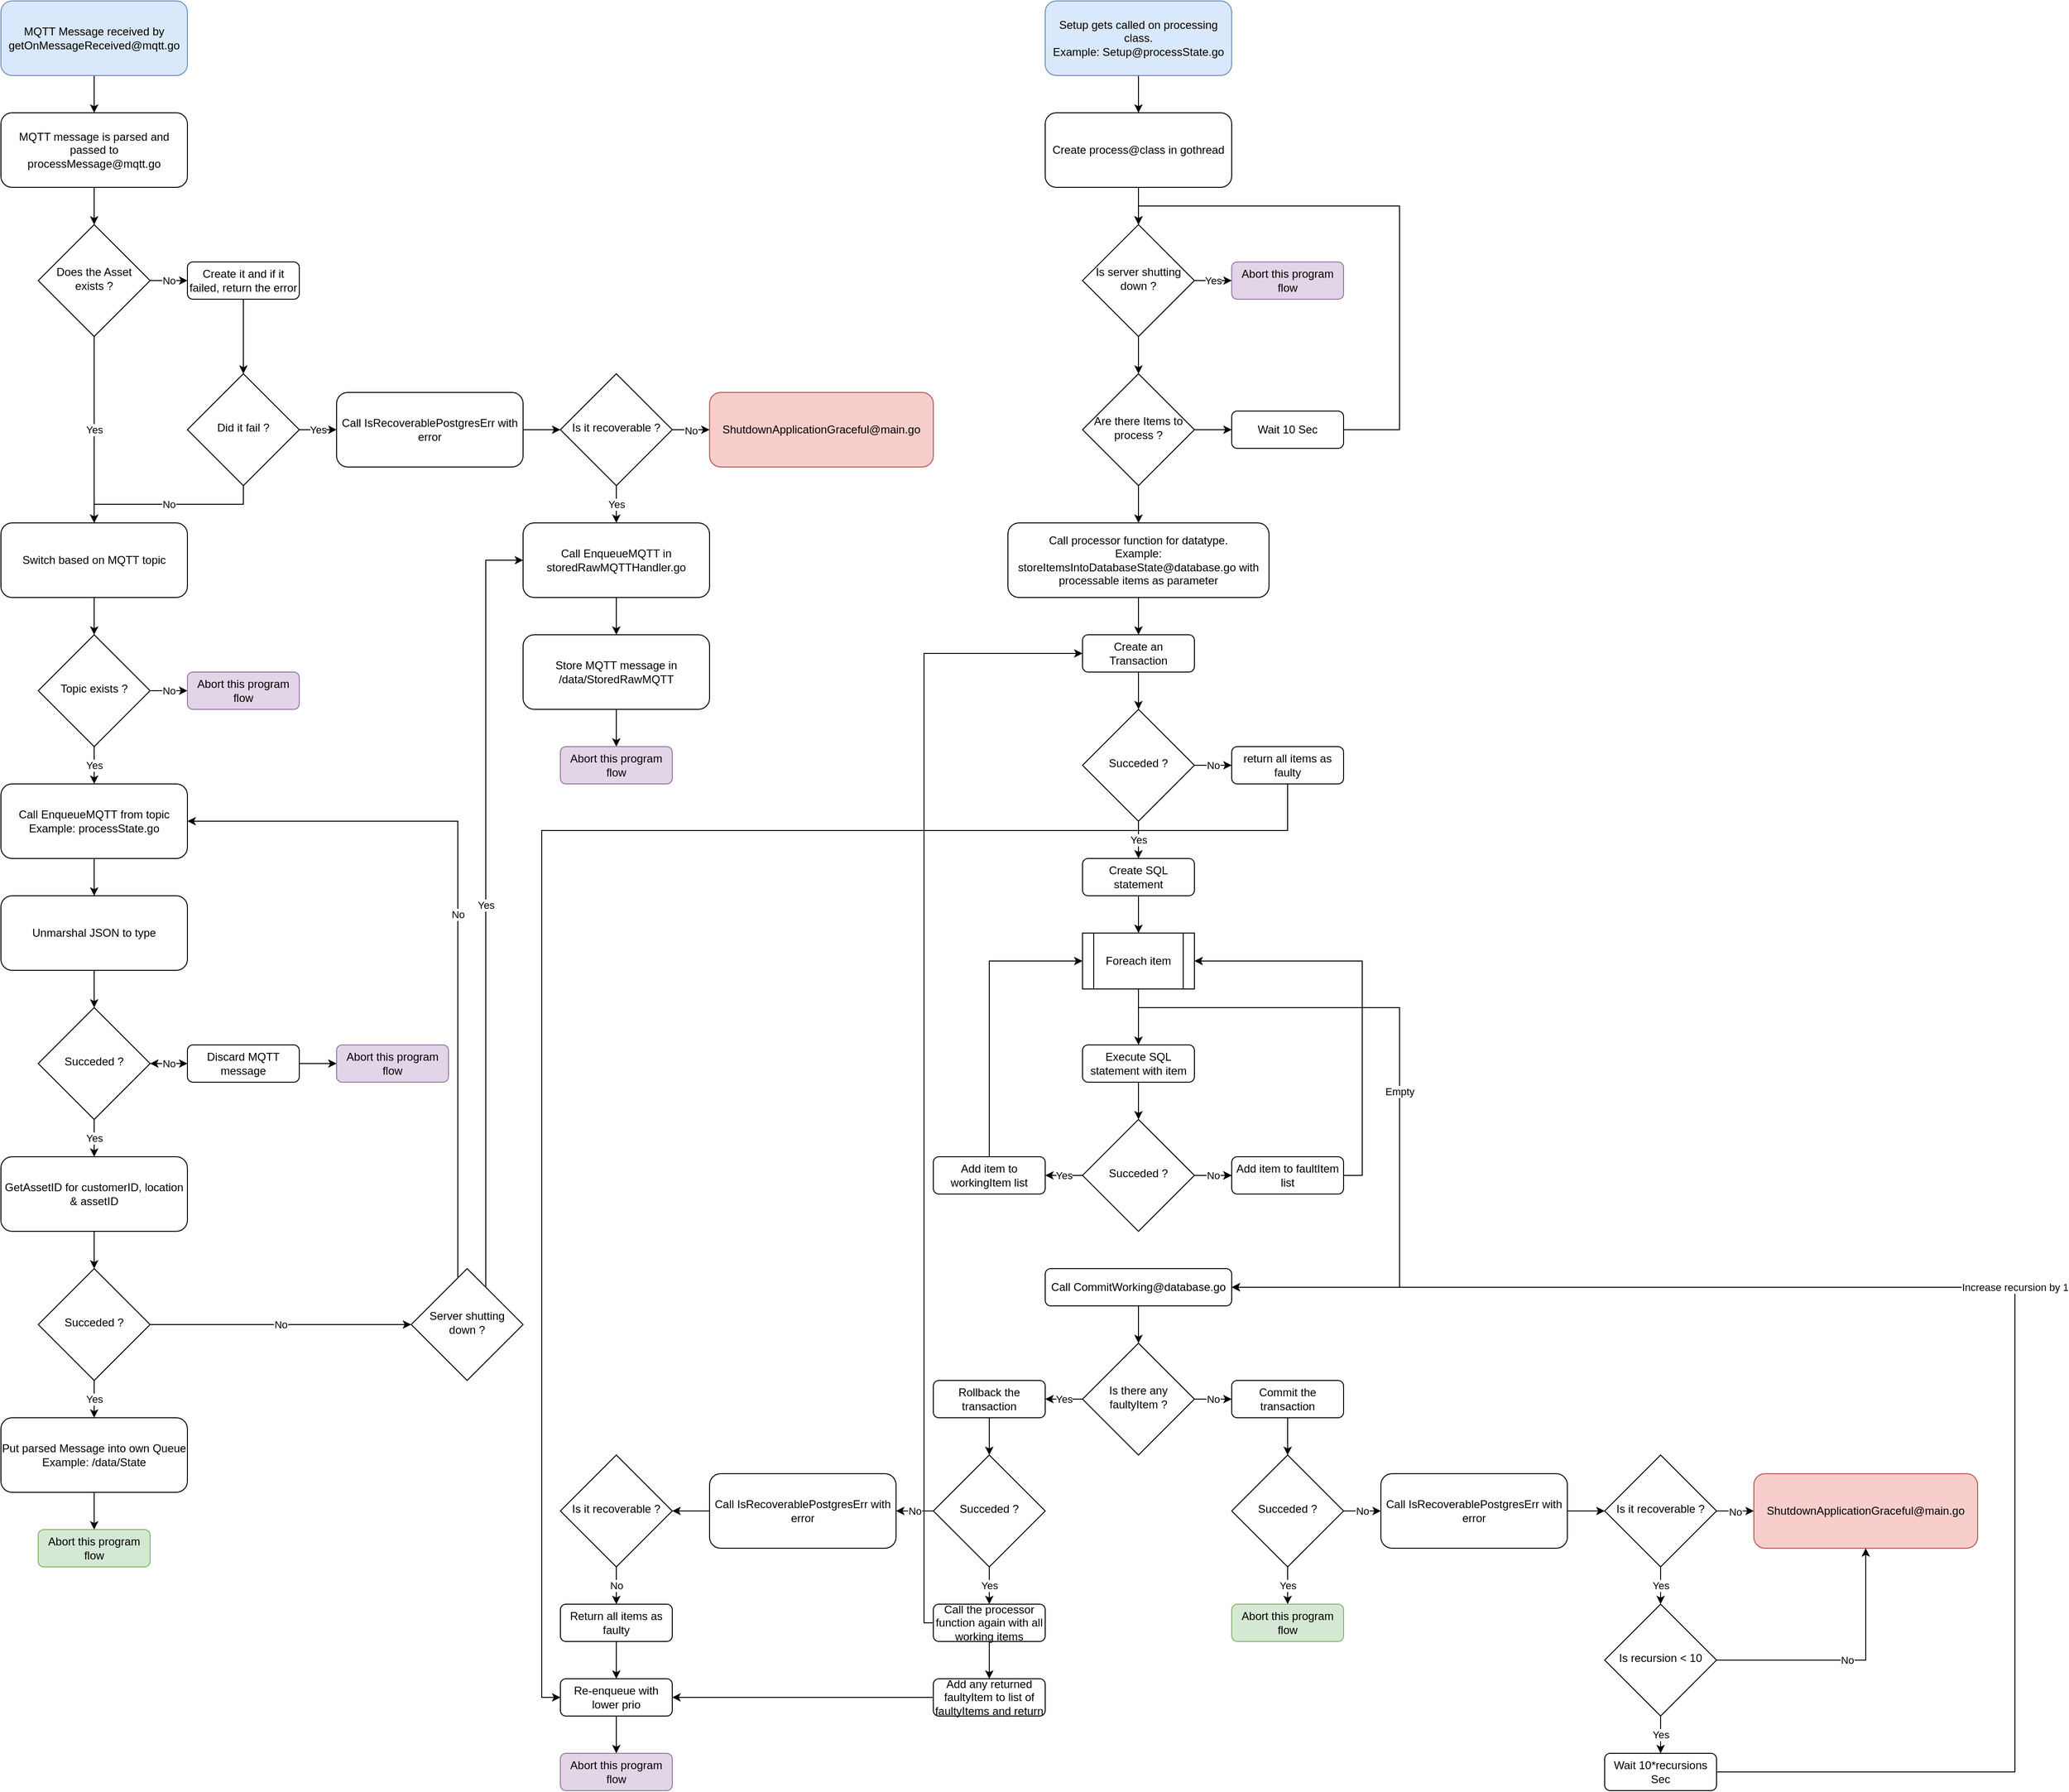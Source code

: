 <mxfile version="15.4.0" type="device"><diagram id="C5RBs43oDa-KdzZeNtuy" name="Page-1"><mxGraphModel dx="3437" dy="1957" grid="1" gridSize="10" guides="1" tooltips="1" connect="1" arrows="1" fold="1" page="1" pageScale="1" pageWidth="3000" pageHeight="3000" math="0" shadow="0"><root><mxCell id="WIyWlLk6GJQsqaUBKTNV-0"/><mxCell id="WIyWlLk6GJQsqaUBKTNV-1" parent="WIyWlLk6GJQsqaUBKTNV-0"/><mxCell id="EJ6qQCceHa5LqH0jY8hc-1" style="edgeStyle=orthogonalEdgeStyle;rounded=0;orthogonalLoop=1;jettySize=auto;html=1;entryX=0.5;entryY=0;entryDx=0;entryDy=0;" parent="WIyWlLk6GJQsqaUBKTNV-1" source="WIyWlLk6GJQsqaUBKTNV-3" target="EJ6qQCceHa5LqH0jY8hc-0" edge="1"><mxGeometry relative="1" as="geometry"/></mxCell><mxCell id="WIyWlLk6GJQsqaUBKTNV-3" value="MQTT Message received by getOnMessageReceived@mqtt.go" style="rounded=1;whiteSpace=wrap;html=1;fontSize=12;glass=0;strokeWidth=1;shadow=0;fillColor=#dae8fc;strokeColor=#6c8ebf;" parent="WIyWlLk6GJQsqaUBKTNV-1" vertex="1"><mxGeometry x="120" y="80" width="200" height="80" as="geometry"/></mxCell><mxCell id="EJ6qQCceHa5LqH0jY8hc-6" style="edgeStyle=orthogonalEdgeStyle;rounded=0;orthogonalLoop=1;jettySize=auto;html=1;entryX=0.5;entryY=0;entryDx=0;entryDy=0;" parent="WIyWlLk6GJQsqaUBKTNV-1" source="EJ6qQCceHa5LqH0jY8hc-0" target="EJ6qQCceHa5LqH0jY8hc-2" edge="1"><mxGeometry relative="1" as="geometry"/></mxCell><mxCell id="EJ6qQCceHa5LqH0jY8hc-0" value="MQTT message is parsed and passed to processMessage@mqtt.go" style="rounded=1;whiteSpace=wrap;html=1;fontSize=12;glass=0;strokeWidth=1;shadow=0;" parent="WIyWlLk6GJQsqaUBKTNV-1" vertex="1"><mxGeometry x="120" y="200" width="200" height="80" as="geometry"/></mxCell><mxCell id="EJ6qQCceHa5LqH0jY8hc-5" value="No" style="edgeStyle=orthogonalEdgeStyle;rounded=0;orthogonalLoop=1;jettySize=auto;html=1;" parent="WIyWlLk6GJQsqaUBKTNV-1" source="EJ6qQCceHa5LqH0jY8hc-2" target="EJ6qQCceHa5LqH0jY8hc-4" edge="1"><mxGeometry relative="1" as="geometry"/></mxCell><mxCell id="EJ6qQCceHa5LqH0jY8hc-12" value="Yes" style="edgeStyle=orthogonalEdgeStyle;rounded=0;orthogonalLoop=1;jettySize=auto;html=1;" parent="WIyWlLk6GJQsqaUBKTNV-1" source="EJ6qQCceHa5LqH0jY8hc-2" target="EJ6qQCceHa5LqH0jY8hc-10" edge="1"><mxGeometry relative="1" as="geometry"/></mxCell><mxCell id="EJ6qQCceHa5LqH0jY8hc-2" value="Does the Asset exists ?" style="rhombus;whiteSpace=wrap;html=1;shadow=0;fontFamily=Helvetica;fontSize=12;align=center;strokeWidth=1;spacing=6;spacingTop=-4;" parent="WIyWlLk6GJQsqaUBKTNV-1" vertex="1"><mxGeometry x="160" y="320" width="120" height="120" as="geometry"/></mxCell><mxCell id="EJ6qQCceHa5LqH0jY8hc-9" style="edgeStyle=orthogonalEdgeStyle;rounded=0;orthogonalLoop=1;jettySize=auto;html=1;entryX=0.5;entryY=0;entryDx=0;entryDy=0;" parent="WIyWlLk6GJQsqaUBKTNV-1" source="EJ6qQCceHa5LqH0jY8hc-4" target="EJ6qQCceHa5LqH0jY8hc-8" edge="1"><mxGeometry relative="1" as="geometry"/></mxCell><mxCell id="EJ6qQCceHa5LqH0jY8hc-4" value="Create it and if it failed, return the error" style="rounded=1;whiteSpace=wrap;html=1;fontSize=12;glass=0;strokeWidth=1;shadow=0;" parent="WIyWlLk6GJQsqaUBKTNV-1" vertex="1"><mxGeometry x="320" y="360" width="120" height="40" as="geometry"/></mxCell><mxCell id="EJ6qQCceHa5LqH0jY8hc-11" value="No" style="edgeStyle=orthogonalEdgeStyle;rounded=0;orthogonalLoop=1;jettySize=auto;html=1;entryX=0.5;entryY=0;entryDx=0;entryDy=0;" parent="WIyWlLk6GJQsqaUBKTNV-1" source="EJ6qQCceHa5LqH0jY8hc-8" target="EJ6qQCceHa5LqH0jY8hc-10" edge="1"><mxGeometry relative="1" as="geometry"/></mxCell><mxCell id="EJ6qQCceHa5LqH0jY8hc-14" value="Yes" style="edgeStyle=orthogonalEdgeStyle;rounded=0;orthogonalLoop=1;jettySize=auto;html=1;entryX=0;entryY=0.5;entryDx=0;entryDy=0;" parent="WIyWlLk6GJQsqaUBKTNV-1" source="EJ6qQCceHa5LqH0jY8hc-8" target="EJ6qQCceHa5LqH0jY8hc-13" edge="1"><mxGeometry relative="1" as="geometry"/></mxCell><mxCell id="EJ6qQCceHa5LqH0jY8hc-8" value="Did it fail ?" style="rhombus;whiteSpace=wrap;html=1;shadow=0;fontFamily=Helvetica;fontSize=12;align=center;strokeWidth=1;spacing=6;spacingTop=-4;" parent="WIyWlLk6GJQsqaUBKTNV-1" vertex="1"><mxGeometry x="320" y="480" width="120" height="120" as="geometry"/></mxCell><mxCell id="EJ6qQCceHa5LqH0jY8hc-35" style="edgeStyle=orthogonalEdgeStyle;rounded=0;orthogonalLoop=1;jettySize=auto;html=1;entryX=0.5;entryY=0;entryDx=0;entryDy=0;" parent="WIyWlLk6GJQsqaUBKTNV-1" source="EJ6qQCceHa5LqH0jY8hc-10" target="EJ6qQCceHa5LqH0jY8hc-34" edge="1"><mxGeometry relative="1" as="geometry"/></mxCell><mxCell id="EJ6qQCceHa5LqH0jY8hc-10" value="Switch based on MQTT topic" style="rounded=1;whiteSpace=wrap;html=1;fontSize=12;glass=0;strokeWidth=1;shadow=0;" parent="WIyWlLk6GJQsqaUBKTNV-1" vertex="1"><mxGeometry x="120" y="640" width="200" height="80" as="geometry"/></mxCell><mxCell id="EJ6qQCceHa5LqH0jY8hc-18" style="edgeStyle=orthogonalEdgeStyle;rounded=0;orthogonalLoop=1;jettySize=auto;html=1;entryX=0;entryY=0.5;entryDx=0;entryDy=0;" parent="WIyWlLk6GJQsqaUBKTNV-1" source="EJ6qQCceHa5LqH0jY8hc-13" target="EJ6qQCceHa5LqH0jY8hc-15" edge="1"><mxGeometry relative="1" as="geometry"/></mxCell><mxCell id="EJ6qQCceHa5LqH0jY8hc-13" value="Call IsRecoverablePostgresErr with error" style="rounded=1;whiteSpace=wrap;html=1;fontSize=12;glass=0;strokeWidth=1;shadow=0;" parent="WIyWlLk6GJQsqaUBKTNV-1" vertex="1"><mxGeometry x="480" y="500" width="200" height="80" as="geometry"/></mxCell><mxCell id="EJ6qQCceHa5LqH0jY8hc-22" value="Yes" style="edgeStyle=orthogonalEdgeStyle;rounded=0;orthogonalLoop=1;jettySize=auto;html=1;entryX=0.5;entryY=0;entryDx=0;entryDy=0;" parent="WIyWlLk6GJQsqaUBKTNV-1" source="EJ6qQCceHa5LqH0jY8hc-15" target="EJ6qQCceHa5LqH0jY8hc-21" edge="1"><mxGeometry relative="1" as="geometry"/></mxCell><mxCell id="EJ6qQCceHa5LqH0jY8hc-31" value="No" style="edgeStyle=orthogonalEdgeStyle;rounded=0;orthogonalLoop=1;jettySize=auto;html=1;entryX=0;entryY=0.5;entryDx=0;entryDy=0;" parent="WIyWlLk6GJQsqaUBKTNV-1" source="EJ6qQCceHa5LqH0jY8hc-15" edge="1"><mxGeometry relative="1" as="geometry"><mxPoint x="880" y="540" as="targetPoint"/></mxGeometry></mxCell><mxCell id="EJ6qQCceHa5LqH0jY8hc-15" value="Is it recoverable ?" style="rhombus;whiteSpace=wrap;html=1;shadow=0;fontFamily=Helvetica;fontSize=12;align=center;strokeWidth=1;spacing=6;spacingTop=-4;" parent="WIyWlLk6GJQsqaUBKTNV-1" vertex="1"><mxGeometry x="720" y="480" width="120" height="120" as="geometry"/></mxCell><mxCell id="EJ6qQCceHa5LqH0jY8hc-27" style="edgeStyle=orthogonalEdgeStyle;rounded=0;orthogonalLoop=1;jettySize=auto;html=1;entryX=0.5;entryY=0;entryDx=0;entryDy=0;" parent="WIyWlLk6GJQsqaUBKTNV-1" source="EJ6qQCceHa5LqH0jY8hc-21" target="EJ6qQCceHa5LqH0jY8hc-26" edge="1"><mxGeometry relative="1" as="geometry"/></mxCell><mxCell id="EJ6qQCceHa5LqH0jY8hc-21" value="Call EnqueueMQTT in storedRawMQTTHandler.go" style="rounded=1;whiteSpace=wrap;html=1;fontSize=12;glass=0;strokeWidth=1;shadow=0;" parent="WIyWlLk6GJQsqaUBKTNV-1" vertex="1"><mxGeometry x="680" y="640" width="200" height="80" as="geometry"/></mxCell><mxCell id="EJ6qQCceHa5LqH0jY8hc-29" style="edgeStyle=orthogonalEdgeStyle;rounded=0;orthogonalLoop=1;jettySize=auto;html=1;entryX=0.5;entryY=0;entryDx=0;entryDy=0;" parent="WIyWlLk6GJQsqaUBKTNV-1" source="EJ6qQCceHa5LqH0jY8hc-26" target="EJ6qQCceHa5LqH0jY8hc-28" edge="1"><mxGeometry relative="1" as="geometry"/></mxCell><mxCell id="EJ6qQCceHa5LqH0jY8hc-26" value="Store MQTT message in /data/StoredRawMQTT" style="rounded=1;whiteSpace=wrap;html=1;fontSize=12;glass=0;strokeWidth=1;shadow=0;" parent="WIyWlLk6GJQsqaUBKTNV-1" vertex="1"><mxGeometry x="680" y="760" width="200" height="80" as="geometry"/></mxCell><mxCell id="EJ6qQCceHa5LqH0jY8hc-28" value="Abort this program flow" style="rounded=1;whiteSpace=wrap;html=1;fontSize=12;glass=0;strokeWidth=1;shadow=0;fillColor=#e1d5e7;strokeColor=#9673a6;" parent="WIyWlLk6GJQsqaUBKTNV-1" vertex="1"><mxGeometry x="720" y="880" width="120" height="40" as="geometry"/></mxCell><mxCell id="EJ6qQCceHa5LqH0jY8hc-32" value="ShutdownApplicationGraceful@main.go" style="rounded=1;whiteSpace=wrap;html=1;fontSize=12;glass=0;strokeWidth=1;shadow=0;fillColor=#f8cecc;strokeColor=#b85450;" parent="WIyWlLk6GJQsqaUBKTNV-1" vertex="1"><mxGeometry x="880" y="500" width="240" height="80" as="geometry"/></mxCell><mxCell id="EJ6qQCceHa5LqH0jY8hc-37" value="No" style="edgeStyle=orthogonalEdgeStyle;rounded=0;orthogonalLoop=1;jettySize=auto;html=1;" parent="WIyWlLk6GJQsqaUBKTNV-1" source="EJ6qQCceHa5LqH0jY8hc-34" target="EJ6qQCceHa5LqH0jY8hc-36" edge="1"><mxGeometry relative="1" as="geometry"/></mxCell><mxCell id="EJ6qQCceHa5LqH0jY8hc-39" value="Yes" style="edgeStyle=orthogonalEdgeStyle;rounded=0;orthogonalLoop=1;jettySize=auto;html=1;entryX=0.5;entryY=0;entryDx=0;entryDy=0;" parent="WIyWlLk6GJQsqaUBKTNV-1" source="EJ6qQCceHa5LqH0jY8hc-34" target="EJ6qQCceHa5LqH0jY8hc-38" edge="1"><mxGeometry relative="1" as="geometry"/></mxCell><mxCell id="EJ6qQCceHa5LqH0jY8hc-34" value="Topic exists ?" style="rhombus;whiteSpace=wrap;html=1;shadow=0;fontFamily=Helvetica;fontSize=12;align=center;strokeWidth=1;spacing=6;spacingTop=-4;" parent="WIyWlLk6GJQsqaUBKTNV-1" vertex="1"><mxGeometry x="160" y="760" width="120" height="120" as="geometry"/></mxCell><mxCell id="EJ6qQCceHa5LqH0jY8hc-36" value="Abort this program flow" style="rounded=1;whiteSpace=wrap;html=1;fontSize=12;glass=0;strokeWidth=1;shadow=0;fillColor=#e1d5e7;strokeColor=#9673a6;" parent="WIyWlLk6GJQsqaUBKTNV-1" vertex="1"><mxGeometry x="320" y="800" width="120" height="40" as="geometry"/></mxCell><mxCell id="EJ6qQCceHa5LqH0jY8hc-41" style="edgeStyle=orthogonalEdgeStyle;rounded=0;orthogonalLoop=1;jettySize=auto;html=1;" parent="WIyWlLk6GJQsqaUBKTNV-1" source="EJ6qQCceHa5LqH0jY8hc-38" target="EJ6qQCceHa5LqH0jY8hc-40" edge="1"><mxGeometry relative="1" as="geometry"/></mxCell><mxCell id="EJ6qQCceHa5LqH0jY8hc-38" value="Call EnqueueMQTT from topic&lt;br&gt;Example: processState.go" style="rounded=1;whiteSpace=wrap;html=1;fontSize=12;glass=0;strokeWidth=1;shadow=0;" parent="WIyWlLk6GJQsqaUBKTNV-1" vertex="1"><mxGeometry x="120" y="920" width="200" height="80" as="geometry"/></mxCell><mxCell id="EJ6qQCceHa5LqH0jY8hc-43" style="edgeStyle=orthogonalEdgeStyle;rounded=0;orthogonalLoop=1;jettySize=auto;html=1;entryX=0.5;entryY=0;entryDx=0;entryDy=0;" parent="WIyWlLk6GJQsqaUBKTNV-1" source="EJ6qQCceHa5LqH0jY8hc-40" target="EJ6qQCceHa5LqH0jY8hc-42" edge="1"><mxGeometry relative="1" as="geometry"/></mxCell><mxCell id="EJ6qQCceHa5LqH0jY8hc-40" value="Unmarshal JSON to type" style="rounded=1;whiteSpace=wrap;html=1;fontSize=12;glass=0;strokeWidth=1;shadow=0;" parent="WIyWlLk6GJQsqaUBKTNV-1" vertex="1"><mxGeometry x="120" y="1040" width="200" height="80" as="geometry"/></mxCell><mxCell id="EJ6qQCceHa5LqH0jY8hc-45" style="edgeStyle=orthogonalEdgeStyle;rounded=0;orthogonalLoop=1;jettySize=auto;html=1;" parent="WIyWlLk6GJQsqaUBKTNV-1" source="EJ6qQCceHa5LqH0jY8hc-42" target="EJ6qQCceHa5LqH0jY8hc-44" edge="1"><mxGeometry relative="1" as="geometry"/></mxCell><mxCell id="EJ6qQCceHa5LqH0jY8hc-50" value="Yes" style="edgeStyle=orthogonalEdgeStyle;rounded=0;orthogonalLoop=1;jettySize=auto;html=1;entryX=0.5;entryY=0;entryDx=0;entryDy=0;" parent="WIyWlLk6GJQsqaUBKTNV-1" source="EJ6qQCceHa5LqH0jY8hc-42" target="EJ6qQCceHa5LqH0jY8hc-49" edge="1"><mxGeometry relative="1" as="geometry"/></mxCell><mxCell id="EJ6qQCceHa5LqH0jY8hc-42" value="Succeded ?" style="rhombus;whiteSpace=wrap;html=1;shadow=0;fontFamily=Helvetica;fontSize=12;align=center;strokeWidth=1;spacing=6;spacingTop=-4;" parent="WIyWlLk6GJQsqaUBKTNV-1" vertex="1"><mxGeometry x="160" y="1160" width="120" height="120" as="geometry"/></mxCell><mxCell id="EJ6qQCceHa5LqH0jY8hc-47" style="edgeStyle=orthogonalEdgeStyle;rounded=0;orthogonalLoop=1;jettySize=auto;html=1;entryX=0;entryY=0.5;entryDx=0;entryDy=0;" parent="WIyWlLk6GJQsqaUBKTNV-1" source="EJ6qQCceHa5LqH0jY8hc-44" target="EJ6qQCceHa5LqH0jY8hc-46" edge="1"><mxGeometry relative="1" as="geometry"/></mxCell><mxCell id="EJ6qQCceHa5LqH0jY8hc-48" value="No" style="edgeStyle=orthogonalEdgeStyle;rounded=0;orthogonalLoop=1;jettySize=auto;html=1;" parent="WIyWlLk6GJQsqaUBKTNV-1" source="EJ6qQCceHa5LqH0jY8hc-44" target="EJ6qQCceHa5LqH0jY8hc-42" edge="1"><mxGeometry relative="1" as="geometry"/></mxCell><mxCell id="EJ6qQCceHa5LqH0jY8hc-44" value="Discard MQTT message" style="rounded=1;whiteSpace=wrap;html=1;fontSize=12;glass=0;strokeWidth=1;shadow=0;" parent="WIyWlLk6GJQsqaUBKTNV-1" vertex="1"><mxGeometry x="320" y="1200" width="120" height="40" as="geometry"/></mxCell><mxCell id="EJ6qQCceHa5LqH0jY8hc-46" value="Abort this program flow" style="rounded=1;whiteSpace=wrap;html=1;fontSize=12;glass=0;strokeWidth=1;shadow=0;fillColor=#e1d5e7;strokeColor=#9673a6;" parent="WIyWlLk6GJQsqaUBKTNV-1" vertex="1"><mxGeometry x="480" y="1200" width="120" height="40" as="geometry"/></mxCell><mxCell id="EJ6qQCceHa5LqH0jY8hc-52" style="edgeStyle=orthogonalEdgeStyle;rounded=0;orthogonalLoop=1;jettySize=auto;html=1;entryX=0.5;entryY=0;entryDx=0;entryDy=0;" parent="WIyWlLk6GJQsqaUBKTNV-1" source="EJ6qQCceHa5LqH0jY8hc-49" target="EJ6qQCceHa5LqH0jY8hc-51" edge="1"><mxGeometry relative="1" as="geometry"/></mxCell><mxCell id="EJ6qQCceHa5LqH0jY8hc-49" value="GetAssetID for customerID, location &amp;amp; assetID" style="rounded=1;whiteSpace=wrap;html=1;fontSize=12;glass=0;strokeWidth=1;shadow=0;" parent="WIyWlLk6GJQsqaUBKTNV-1" vertex="1"><mxGeometry x="120" y="1320" width="200" height="80" as="geometry"/></mxCell><mxCell id="EJ6qQCceHa5LqH0jY8hc-56" value="No" style="edgeStyle=orthogonalEdgeStyle;rounded=0;orthogonalLoop=1;jettySize=auto;html=1;entryX=0;entryY=0.5;entryDx=0;entryDy=0;" parent="WIyWlLk6GJQsqaUBKTNV-1" source="EJ6qQCceHa5LqH0jY8hc-51" target="EJ6qQCceHa5LqH0jY8hc-55" edge="1"><mxGeometry relative="1" as="geometry"/></mxCell><mxCell id="EJ6qQCceHa5LqH0jY8hc-67" value="Yes" style="edgeStyle=orthogonalEdgeStyle;rounded=0;orthogonalLoop=1;jettySize=auto;html=1;entryX=0.5;entryY=0;entryDx=0;entryDy=0;" parent="WIyWlLk6GJQsqaUBKTNV-1" source="EJ6qQCceHa5LqH0jY8hc-51" target="EJ6qQCceHa5LqH0jY8hc-66" edge="1"><mxGeometry relative="1" as="geometry"/></mxCell><mxCell id="EJ6qQCceHa5LqH0jY8hc-51" value="Succeded ?" style="rhombus;whiteSpace=wrap;html=1;shadow=0;fontFamily=Helvetica;fontSize=12;align=center;strokeWidth=1;spacing=6;spacingTop=-4;" parent="WIyWlLk6GJQsqaUBKTNV-1" vertex="1"><mxGeometry x="160" y="1440" width="120" height="120" as="geometry"/></mxCell><mxCell id="EJ6qQCceHa5LqH0jY8hc-57" value="Yes" style="edgeStyle=orthogonalEdgeStyle;rounded=0;orthogonalLoop=1;jettySize=auto;html=1;entryX=0;entryY=0.5;entryDx=0;entryDy=0;" parent="WIyWlLk6GJQsqaUBKTNV-1" source="EJ6qQCceHa5LqH0jY8hc-55" target="EJ6qQCceHa5LqH0jY8hc-21" edge="1"><mxGeometry relative="1" as="geometry"><Array as="points"><mxPoint x="640" y="1500"/><mxPoint x="640" y="680"/></Array></mxGeometry></mxCell><mxCell id="EJ6qQCceHa5LqH0jY8hc-65" value="No" style="edgeStyle=orthogonalEdgeStyle;rounded=0;orthogonalLoop=1;jettySize=auto;html=1;entryX=1;entryY=0.5;entryDx=0;entryDy=0;" parent="WIyWlLk6GJQsqaUBKTNV-1" source="EJ6qQCceHa5LqH0jY8hc-55" target="EJ6qQCceHa5LqH0jY8hc-38" edge="1"><mxGeometry relative="1" as="geometry"><Array as="points"><mxPoint x="610" y="1500"/><mxPoint x="610" y="960"/></Array></mxGeometry></mxCell><mxCell id="EJ6qQCceHa5LqH0jY8hc-55" value="Server shutting down ?" style="rhombus;whiteSpace=wrap;html=1;shadow=0;fontFamily=Helvetica;fontSize=12;align=center;strokeWidth=1;spacing=6;spacingTop=-4;" parent="WIyWlLk6GJQsqaUBKTNV-1" vertex="1"><mxGeometry x="560" y="1440" width="120" height="120" as="geometry"/></mxCell><mxCell id="EJ6qQCceHa5LqH0jY8hc-70" style="edgeStyle=orthogonalEdgeStyle;rounded=0;orthogonalLoop=1;jettySize=auto;html=1;entryX=0.5;entryY=0;entryDx=0;entryDy=0;" parent="WIyWlLk6GJQsqaUBKTNV-1" source="EJ6qQCceHa5LqH0jY8hc-66" target="EJ6qQCceHa5LqH0jY8hc-69" edge="1"><mxGeometry relative="1" as="geometry"/></mxCell><mxCell id="EJ6qQCceHa5LqH0jY8hc-66" value="Put parsed Message into own Queue&lt;br&gt;Example: /data/State" style="rounded=1;whiteSpace=wrap;html=1;fontSize=12;glass=0;strokeWidth=1;shadow=0;" parent="WIyWlLk6GJQsqaUBKTNV-1" vertex="1"><mxGeometry x="120" y="1600" width="200" height="80" as="geometry"/></mxCell><mxCell id="EJ6qQCceHa5LqH0jY8hc-69" value="Abort this program flow" style="rounded=1;whiteSpace=wrap;html=1;fontSize=12;glass=0;strokeWidth=1;shadow=0;fillColor=#d5e8d4;strokeColor=#82b366;" parent="WIyWlLk6GJQsqaUBKTNV-1" vertex="1"><mxGeometry x="160" y="1720" width="120" height="40" as="geometry"/></mxCell><mxCell id="EJ6qQCceHa5LqH0jY8hc-75" style="edgeStyle=orthogonalEdgeStyle;rounded=0;orthogonalLoop=1;jettySize=auto;html=1;entryX=0.5;entryY=0;entryDx=0;entryDy=0;" parent="WIyWlLk6GJQsqaUBKTNV-1" source="EJ6qQCceHa5LqH0jY8hc-71" target="EJ6qQCceHa5LqH0jY8hc-74" edge="1"><mxGeometry relative="1" as="geometry"/></mxCell><mxCell id="EJ6qQCceHa5LqH0jY8hc-71" value="Setup gets called on processing class.&lt;br&gt;Example: Setup@processState.go" style="rounded=1;whiteSpace=wrap;html=1;fontSize=12;glass=0;strokeWidth=1;shadow=0;fillColor=#dae8fc;strokeColor=#6c8ebf;" parent="WIyWlLk6GJQsqaUBKTNV-1" vertex="1"><mxGeometry x="1240" y="80" width="200" height="80" as="geometry"/></mxCell><mxCell id="EJ6qQCceHa5LqH0jY8hc-77" style="edgeStyle=orthogonalEdgeStyle;rounded=0;orthogonalLoop=1;jettySize=auto;html=1;entryX=0.5;entryY=0;entryDx=0;entryDy=0;" parent="WIyWlLk6GJQsqaUBKTNV-1" source="EJ6qQCceHa5LqH0jY8hc-74" target="EJ6qQCceHa5LqH0jY8hc-76" edge="1"><mxGeometry relative="1" as="geometry"/></mxCell><mxCell id="EJ6qQCceHa5LqH0jY8hc-74" value="Create process@class in gothread" style="rounded=1;whiteSpace=wrap;html=1;fontSize=12;glass=0;strokeWidth=1;shadow=0;" parent="WIyWlLk6GJQsqaUBKTNV-1" vertex="1"><mxGeometry x="1240" y="200" width="200" height="80" as="geometry"/></mxCell><mxCell id="EJ6qQCceHa5LqH0jY8hc-79" value="Yes" style="edgeStyle=orthogonalEdgeStyle;rounded=0;orthogonalLoop=1;jettySize=auto;html=1;" parent="WIyWlLk6GJQsqaUBKTNV-1" source="EJ6qQCceHa5LqH0jY8hc-76" target="EJ6qQCceHa5LqH0jY8hc-78" edge="1"><mxGeometry relative="1" as="geometry"/></mxCell><mxCell id="EJ6qQCceHa5LqH0jY8hc-81" style="edgeStyle=orthogonalEdgeStyle;rounded=0;orthogonalLoop=1;jettySize=auto;html=1;entryX=0.5;entryY=0;entryDx=0;entryDy=0;" parent="WIyWlLk6GJQsqaUBKTNV-1" source="EJ6qQCceHa5LqH0jY8hc-76" target="EJ6qQCceHa5LqH0jY8hc-80" edge="1"><mxGeometry relative="1" as="geometry"/></mxCell><mxCell id="EJ6qQCceHa5LqH0jY8hc-76" value="Is server shutting down ?" style="rhombus;whiteSpace=wrap;html=1;shadow=0;fontFamily=Helvetica;fontSize=12;align=center;strokeWidth=1;spacing=6;spacingTop=-4;" parent="WIyWlLk6GJQsqaUBKTNV-1" vertex="1"><mxGeometry x="1280" y="320" width="120" height="120" as="geometry"/></mxCell><mxCell id="EJ6qQCceHa5LqH0jY8hc-78" value="Abort this program flow" style="rounded=1;whiteSpace=wrap;html=1;fontSize=12;glass=0;strokeWidth=1;shadow=0;fillColor=#e1d5e7;strokeColor=#9673a6;" parent="WIyWlLk6GJQsqaUBKTNV-1" vertex="1"><mxGeometry x="1440" y="360" width="120" height="40" as="geometry"/></mxCell><mxCell id="EJ6qQCceHa5LqH0jY8hc-84" style="edgeStyle=orthogonalEdgeStyle;rounded=0;orthogonalLoop=1;jettySize=auto;html=1;entryX=0;entryY=0.5;entryDx=0;entryDy=0;" parent="WIyWlLk6GJQsqaUBKTNV-1" source="EJ6qQCceHa5LqH0jY8hc-80" target="EJ6qQCceHa5LqH0jY8hc-83" edge="1"><mxGeometry relative="1" as="geometry"/></mxCell><mxCell id="EJ6qQCceHa5LqH0jY8hc-88" style="edgeStyle=orthogonalEdgeStyle;rounded=0;orthogonalLoop=1;jettySize=auto;html=1;entryX=0.5;entryY=0;entryDx=0;entryDy=0;" parent="WIyWlLk6GJQsqaUBKTNV-1" source="EJ6qQCceHa5LqH0jY8hc-80" target="EJ6qQCceHa5LqH0jY8hc-86" edge="1"><mxGeometry relative="1" as="geometry"/></mxCell><mxCell id="EJ6qQCceHa5LqH0jY8hc-80" value="Are there Items to process ?" style="rhombus;whiteSpace=wrap;html=1;shadow=0;fontFamily=Helvetica;fontSize=12;align=center;strokeWidth=1;spacing=6;spacingTop=-4;" parent="WIyWlLk6GJQsqaUBKTNV-1" vertex="1"><mxGeometry x="1280" y="480" width="120" height="120" as="geometry"/></mxCell><mxCell id="EJ6qQCceHa5LqH0jY8hc-85" style="edgeStyle=orthogonalEdgeStyle;rounded=0;orthogonalLoop=1;jettySize=auto;html=1;entryX=0.5;entryY=0;entryDx=0;entryDy=0;" parent="WIyWlLk6GJQsqaUBKTNV-1" source="EJ6qQCceHa5LqH0jY8hc-83" target="EJ6qQCceHa5LqH0jY8hc-76" edge="1"><mxGeometry relative="1" as="geometry"><Array as="points"><mxPoint x="1620" y="540"/><mxPoint x="1620" y="300"/><mxPoint x="1340" y="300"/></Array></mxGeometry></mxCell><mxCell id="EJ6qQCceHa5LqH0jY8hc-83" value="Wait 10 Sec" style="rounded=1;whiteSpace=wrap;html=1;fontSize=12;glass=0;strokeWidth=1;shadow=0;" parent="WIyWlLk6GJQsqaUBKTNV-1" vertex="1"><mxGeometry x="1440" y="520" width="120" height="40" as="geometry"/></mxCell><mxCell id="EJ6qQCceHa5LqH0jY8hc-90" style="edgeStyle=orthogonalEdgeStyle;rounded=0;orthogonalLoop=1;jettySize=auto;html=1;entryX=0.5;entryY=0;entryDx=0;entryDy=0;" parent="WIyWlLk6GJQsqaUBKTNV-1" source="EJ6qQCceHa5LqH0jY8hc-86" target="EJ6qQCceHa5LqH0jY8hc-89" edge="1"><mxGeometry relative="1" as="geometry"/></mxCell><mxCell id="EJ6qQCceHa5LqH0jY8hc-86" value="Call processor function for datatype.&lt;br&gt;Example: storeItemsIntoDatabaseState@database.go with processable items as parameter" style="rounded=1;whiteSpace=wrap;html=1;fontSize=12;glass=0;strokeWidth=1;shadow=0;" parent="WIyWlLk6GJQsqaUBKTNV-1" vertex="1"><mxGeometry x="1200" y="640" width="280" height="80" as="geometry"/></mxCell><mxCell id="EJ6qQCceHa5LqH0jY8hc-94" style="edgeStyle=orthogonalEdgeStyle;rounded=0;orthogonalLoop=1;jettySize=auto;html=1;" parent="WIyWlLk6GJQsqaUBKTNV-1" source="EJ6qQCceHa5LqH0jY8hc-89" target="EJ6qQCceHa5LqH0jY8hc-93" edge="1"><mxGeometry relative="1" as="geometry"/></mxCell><mxCell id="EJ6qQCceHa5LqH0jY8hc-89" value="Create an Transaction" style="rounded=1;whiteSpace=wrap;html=1;fontSize=12;glass=0;strokeWidth=1;shadow=0;" parent="WIyWlLk6GJQsqaUBKTNV-1" vertex="1"><mxGeometry x="1280" y="760" width="120" height="40" as="geometry"/></mxCell><mxCell id="EJ6qQCceHa5LqH0jY8hc-96" value="No" style="edgeStyle=orthogonalEdgeStyle;rounded=0;orthogonalLoop=1;jettySize=auto;html=1;entryX=0;entryY=0.5;entryDx=0;entryDy=0;" parent="WIyWlLk6GJQsqaUBKTNV-1" source="EJ6qQCceHa5LqH0jY8hc-93" target="EJ6qQCceHa5LqH0jY8hc-95" edge="1"><mxGeometry relative="1" as="geometry"/></mxCell><mxCell id="EJ6qQCceHa5LqH0jY8hc-99" value="Yes" style="edgeStyle=orthogonalEdgeStyle;rounded=0;orthogonalLoop=1;jettySize=auto;html=1;entryX=0.5;entryY=0;entryDx=0;entryDy=0;" parent="WIyWlLk6GJQsqaUBKTNV-1" source="EJ6qQCceHa5LqH0jY8hc-93" target="EJ6qQCceHa5LqH0jY8hc-98" edge="1"><mxGeometry relative="1" as="geometry"/></mxCell><mxCell id="EJ6qQCceHa5LqH0jY8hc-93" value="Succeded ?" style="rhombus;whiteSpace=wrap;html=1;shadow=0;fontFamily=Helvetica;fontSize=12;align=center;strokeWidth=1;spacing=6;spacingTop=-4;" parent="WIyWlLk6GJQsqaUBKTNV-1" vertex="1"><mxGeometry x="1280" y="840" width="120" height="120" as="geometry"/></mxCell><mxCell id="EJ6qQCceHa5LqH0jY8hc-194" style="edgeStyle=orthogonalEdgeStyle;rounded=0;orthogonalLoop=1;jettySize=auto;html=1;entryX=0;entryY=0.5;entryDx=0;entryDy=0;" parent="WIyWlLk6GJQsqaUBKTNV-1" source="EJ6qQCceHa5LqH0jY8hc-95" target="EJ6qQCceHa5LqH0jY8hc-171" edge="1"><mxGeometry relative="1" as="geometry"><Array as="points"><mxPoint x="1500" y="970"/><mxPoint x="700" y="970"/><mxPoint x="700" y="1900"/></Array></mxGeometry></mxCell><mxCell id="EJ6qQCceHa5LqH0jY8hc-95" value="return all items as faulty" style="rounded=1;whiteSpace=wrap;html=1;fontSize=12;glass=0;strokeWidth=1;shadow=0;" parent="WIyWlLk6GJQsqaUBKTNV-1" vertex="1"><mxGeometry x="1440" y="880" width="120" height="40" as="geometry"/></mxCell><mxCell id="EJ6qQCceHa5LqH0jY8hc-102" style="edgeStyle=orthogonalEdgeStyle;rounded=0;orthogonalLoop=1;jettySize=auto;html=1;entryX=0.5;entryY=0;entryDx=0;entryDy=0;" parent="WIyWlLk6GJQsqaUBKTNV-1" source="EJ6qQCceHa5LqH0jY8hc-98" target="EJ6qQCceHa5LqH0jY8hc-101" edge="1"><mxGeometry relative="1" as="geometry"/></mxCell><mxCell id="EJ6qQCceHa5LqH0jY8hc-98" value="Create SQL statement" style="rounded=1;whiteSpace=wrap;html=1;fontSize=12;glass=0;strokeWidth=1;shadow=0;" parent="WIyWlLk6GJQsqaUBKTNV-1" vertex="1"><mxGeometry x="1280" y="1000" width="120" height="40" as="geometry"/></mxCell><mxCell id="EJ6qQCceHa5LqH0jY8hc-104" style="edgeStyle=orthogonalEdgeStyle;rounded=0;orthogonalLoop=1;jettySize=auto;html=1;exitX=0.5;exitY=1;exitDx=0;exitDy=0;entryX=0.5;entryY=0;entryDx=0;entryDy=0;" parent="WIyWlLk6GJQsqaUBKTNV-1" source="EJ6qQCceHa5LqH0jY8hc-101" target="EJ6qQCceHa5LqH0jY8hc-103" edge="1"><mxGeometry relative="1" as="geometry"/></mxCell><mxCell id="EJ6qQCceHa5LqH0jY8hc-119" value="Empty" style="edgeStyle=orthogonalEdgeStyle;rounded=0;orthogonalLoop=1;jettySize=auto;html=1;" parent="WIyWlLk6GJQsqaUBKTNV-1" source="EJ6qQCceHa5LqH0jY8hc-101" target="EJ6qQCceHa5LqH0jY8hc-117" edge="1"><mxGeometry relative="1" as="geometry"><Array as="points"><mxPoint x="1340" y="1160"/><mxPoint x="1620" y="1160"/><mxPoint x="1620" y="1460"/></Array></mxGeometry></mxCell><mxCell id="EJ6qQCceHa5LqH0jY8hc-101" value="Foreach item" style="shape=process;whiteSpace=wrap;html=1;backgroundOutline=1;" parent="WIyWlLk6GJQsqaUBKTNV-1" vertex="1"><mxGeometry x="1280" y="1080" width="120" height="60" as="geometry"/></mxCell><mxCell id="EJ6qQCceHa5LqH0jY8hc-106" style="edgeStyle=orthogonalEdgeStyle;rounded=0;orthogonalLoop=1;jettySize=auto;html=1;entryX=0.5;entryY=0;entryDx=0;entryDy=0;" parent="WIyWlLk6GJQsqaUBKTNV-1" source="EJ6qQCceHa5LqH0jY8hc-103" target="EJ6qQCceHa5LqH0jY8hc-105" edge="1"><mxGeometry relative="1" as="geometry"><Array as="points"><mxPoint x="1340" y="1280"/></Array></mxGeometry></mxCell><mxCell id="EJ6qQCceHa5LqH0jY8hc-103" value="Execute SQL statement with item" style="rounded=1;whiteSpace=wrap;html=1;fontSize=12;glass=0;strokeWidth=1;shadow=0;" parent="WIyWlLk6GJQsqaUBKTNV-1" vertex="1"><mxGeometry x="1280" y="1200" width="120" height="40" as="geometry"/></mxCell><mxCell id="EJ6qQCceHa5LqH0jY8hc-108" style="edgeStyle=orthogonalEdgeStyle;rounded=0;orthogonalLoop=1;jettySize=auto;html=1;entryX=0;entryY=0.5;entryDx=0;entryDy=0;" parent="WIyWlLk6GJQsqaUBKTNV-1" source="EJ6qQCceHa5LqH0jY8hc-105" target="EJ6qQCceHa5LqH0jY8hc-107" edge="1"><mxGeometry relative="1" as="geometry"/></mxCell><mxCell id="EJ6qQCceHa5LqH0jY8hc-109" value="No" style="edgeStyle=orthogonalEdgeStyle;rounded=0;orthogonalLoop=1;jettySize=auto;html=1;" parent="WIyWlLk6GJQsqaUBKTNV-1" source="EJ6qQCceHa5LqH0jY8hc-105" target="EJ6qQCceHa5LqH0jY8hc-107" edge="1"><mxGeometry relative="1" as="geometry"/></mxCell><mxCell id="EJ6qQCceHa5LqH0jY8hc-113" value="Yes" style="edgeStyle=orthogonalEdgeStyle;rounded=0;orthogonalLoop=1;jettySize=auto;html=1;entryX=1;entryY=0.5;entryDx=0;entryDy=0;" parent="WIyWlLk6GJQsqaUBKTNV-1" source="EJ6qQCceHa5LqH0jY8hc-105" target="EJ6qQCceHa5LqH0jY8hc-111" edge="1"><mxGeometry relative="1" as="geometry"/></mxCell><mxCell id="EJ6qQCceHa5LqH0jY8hc-105" value="Succeded ?" style="rhombus;whiteSpace=wrap;html=1;shadow=0;fontFamily=Helvetica;fontSize=12;align=center;strokeWidth=1;spacing=6;spacingTop=-4;" parent="WIyWlLk6GJQsqaUBKTNV-1" vertex="1"><mxGeometry x="1280" y="1280" width="120" height="120" as="geometry"/></mxCell><mxCell id="EJ6qQCceHa5LqH0jY8hc-115" style="edgeStyle=orthogonalEdgeStyle;rounded=0;orthogonalLoop=1;jettySize=auto;html=1;entryX=1;entryY=0.5;entryDx=0;entryDy=0;" parent="WIyWlLk6GJQsqaUBKTNV-1" source="EJ6qQCceHa5LqH0jY8hc-107" target="EJ6qQCceHa5LqH0jY8hc-101" edge="1"><mxGeometry relative="1" as="geometry"><Array as="points"><mxPoint x="1580" y="1340"/><mxPoint x="1580" y="1110"/></Array></mxGeometry></mxCell><mxCell id="EJ6qQCceHa5LqH0jY8hc-107" value="Add item to faultItem list" style="rounded=1;whiteSpace=wrap;html=1;fontSize=12;glass=0;strokeWidth=1;shadow=0;" parent="WIyWlLk6GJQsqaUBKTNV-1" vertex="1"><mxGeometry x="1440" y="1320" width="120" height="40" as="geometry"/></mxCell><mxCell id="EJ6qQCceHa5LqH0jY8hc-114" style="edgeStyle=orthogonalEdgeStyle;rounded=0;orthogonalLoop=1;jettySize=auto;html=1;entryX=0;entryY=0.5;entryDx=0;entryDy=0;" parent="WIyWlLk6GJQsqaUBKTNV-1" source="EJ6qQCceHa5LqH0jY8hc-111" target="EJ6qQCceHa5LqH0jY8hc-101" edge="1"><mxGeometry relative="1" as="geometry"><Array as="points"><mxPoint x="1180" y="1110"/></Array></mxGeometry></mxCell><mxCell id="EJ6qQCceHa5LqH0jY8hc-111" value="Add item to workingItem list" style="rounded=1;whiteSpace=wrap;html=1;fontSize=12;glass=0;strokeWidth=1;shadow=0;" parent="WIyWlLk6GJQsqaUBKTNV-1" vertex="1"><mxGeometry x="1120" y="1320" width="120" height="40" as="geometry"/></mxCell><mxCell id="EJ6qQCceHa5LqH0jY8hc-123" style="edgeStyle=orthogonalEdgeStyle;rounded=0;orthogonalLoop=1;jettySize=auto;html=1;entryX=0.5;entryY=0;entryDx=0;entryDy=0;" parent="WIyWlLk6GJQsqaUBKTNV-1" source="EJ6qQCceHa5LqH0jY8hc-117" target="EJ6qQCceHa5LqH0jY8hc-122" edge="1"><mxGeometry relative="1" as="geometry"/></mxCell><mxCell id="EJ6qQCceHa5LqH0jY8hc-117" value="Call CommitWorking@database.go" style="rounded=1;whiteSpace=wrap;html=1;fontSize=12;glass=0;strokeWidth=1;shadow=0;" parent="WIyWlLk6GJQsqaUBKTNV-1" vertex="1"><mxGeometry x="1240" y="1440" width="200" height="40" as="geometry"/></mxCell><mxCell id="EJ6qQCceHa5LqH0jY8hc-125" value="No" style="edgeStyle=orthogonalEdgeStyle;rounded=0;orthogonalLoop=1;jettySize=auto;html=1;entryX=0;entryY=0.5;entryDx=0;entryDy=0;" parent="WIyWlLk6GJQsqaUBKTNV-1" source="EJ6qQCceHa5LqH0jY8hc-122" target="EJ6qQCceHa5LqH0jY8hc-124" edge="1"><mxGeometry relative="1" as="geometry"/></mxCell><mxCell id="EJ6qQCceHa5LqH0jY8hc-154" value="Yes" style="edgeStyle=orthogonalEdgeStyle;rounded=0;orthogonalLoop=1;jettySize=auto;html=1;entryX=1;entryY=0.5;entryDx=0;entryDy=0;" parent="WIyWlLk6GJQsqaUBKTNV-1" source="EJ6qQCceHa5LqH0jY8hc-122" target="EJ6qQCceHa5LqH0jY8hc-153" edge="1"><mxGeometry relative="1" as="geometry"/></mxCell><mxCell id="EJ6qQCceHa5LqH0jY8hc-122" value="Is there any faultyItem ?" style="rhombus;whiteSpace=wrap;html=1;shadow=0;fontFamily=Helvetica;fontSize=12;align=center;strokeWidth=1;spacing=6;spacingTop=-4;" parent="WIyWlLk6GJQsqaUBKTNV-1" vertex="1"><mxGeometry x="1280" y="1520" width="120" height="120" as="geometry"/></mxCell><mxCell id="EJ6qQCceHa5LqH0jY8hc-127" style="edgeStyle=orthogonalEdgeStyle;rounded=0;orthogonalLoop=1;jettySize=auto;html=1;entryX=0.5;entryY=0;entryDx=0;entryDy=0;" parent="WIyWlLk6GJQsqaUBKTNV-1" source="EJ6qQCceHa5LqH0jY8hc-124" target="EJ6qQCceHa5LqH0jY8hc-126" edge="1"><mxGeometry relative="1" as="geometry"/></mxCell><mxCell id="EJ6qQCceHa5LqH0jY8hc-124" value="Commit the transaction" style="rounded=1;whiteSpace=wrap;html=1;fontSize=12;glass=0;strokeWidth=1;shadow=0;" parent="WIyWlLk6GJQsqaUBKTNV-1" vertex="1"><mxGeometry x="1440" y="1560" width="120" height="40" as="geometry"/></mxCell><mxCell id="EJ6qQCceHa5LqH0jY8hc-142" value="No" style="edgeStyle=orthogonalEdgeStyle;rounded=0;orthogonalLoop=1;jettySize=auto;html=1;entryX=0;entryY=0.5;entryDx=0;entryDy=0;" parent="WIyWlLk6GJQsqaUBKTNV-1" source="EJ6qQCceHa5LqH0jY8hc-126" target="EJ6qQCceHa5LqH0jY8hc-132" edge="1"><mxGeometry relative="1" as="geometry"/></mxCell><mxCell id="EJ6qQCceHa5LqH0jY8hc-152" value="Yes" style="edgeStyle=orthogonalEdgeStyle;rounded=0;orthogonalLoop=1;jettySize=auto;html=1;entryX=0.5;entryY=0;entryDx=0;entryDy=0;" parent="WIyWlLk6GJQsqaUBKTNV-1" source="EJ6qQCceHa5LqH0jY8hc-126" target="EJ6qQCceHa5LqH0jY8hc-151" edge="1"><mxGeometry relative="1" as="geometry"/></mxCell><mxCell id="EJ6qQCceHa5LqH0jY8hc-126" value="Succeded ?" style="rhombus;whiteSpace=wrap;html=1;shadow=0;fontFamily=Helvetica;fontSize=12;align=center;strokeWidth=1;spacing=6;spacingTop=-4;" parent="WIyWlLk6GJQsqaUBKTNV-1" vertex="1"><mxGeometry x="1440" y="1640" width="120" height="120" as="geometry"/></mxCell><mxCell id="EJ6qQCceHa5LqH0jY8hc-131" style="edgeStyle=orthogonalEdgeStyle;rounded=0;orthogonalLoop=1;jettySize=auto;html=1;entryX=0;entryY=0.5;entryDx=0;entryDy=0;" parent="WIyWlLk6GJQsqaUBKTNV-1" source="EJ6qQCceHa5LqH0jY8hc-132" target="EJ6qQCceHa5LqH0jY8hc-135" edge="1"><mxGeometry relative="1" as="geometry"/></mxCell><mxCell id="EJ6qQCceHa5LqH0jY8hc-132" value="Call IsRecoverablePostgresErr with error" style="rounded=1;whiteSpace=wrap;html=1;fontSize=12;glass=0;strokeWidth=1;shadow=0;" parent="WIyWlLk6GJQsqaUBKTNV-1" vertex="1"><mxGeometry x="1600" y="1660" width="200" height="80" as="geometry"/></mxCell><mxCell id="EJ6qQCceHa5LqH0jY8hc-134" value="No" style="edgeStyle=orthogonalEdgeStyle;rounded=0;orthogonalLoop=1;jettySize=auto;html=1;entryX=0;entryY=0.5;entryDx=0;entryDy=0;" parent="WIyWlLk6GJQsqaUBKTNV-1" source="EJ6qQCceHa5LqH0jY8hc-135" edge="1"><mxGeometry relative="1" as="geometry"><mxPoint x="2000" y="1700" as="targetPoint"/></mxGeometry></mxCell><mxCell id="EJ6qQCceHa5LqH0jY8hc-146" value="Yes" style="edgeStyle=orthogonalEdgeStyle;rounded=0;orthogonalLoop=1;jettySize=auto;html=1;entryX=0.5;entryY=0;entryDx=0;entryDy=0;" parent="WIyWlLk6GJQsqaUBKTNV-1" source="EJ6qQCceHa5LqH0jY8hc-135" target="EJ6qQCceHa5LqH0jY8hc-145" edge="1"><mxGeometry relative="1" as="geometry"/></mxCell><mxCell id="EJ6qQCceHa5LqH0jY8hc-135" value="Is it recoverable ?" style="rhombus;whiteSpace=wrap;html=1;shadow=0;fontFamily=Helvetica;fontSize=12;align=center;strokeWidth=1;spacing=6;spacingTop=-4;" parent="WIyWlLk6GJQsqaUBKTNV-1" vertex="1"><mxGeometry x="1840" y="1640" width="120" height="120" as="geometry"/></mxCell><mxCell id="EJ6qQCceHa5LqH0jY8hc-141" value="ShutdownApplicationGraceful@main.go" style="rounded=1;whiteSpace=wrap;html=1;fontSize=12;glass=0;strokeWidth=1;shadow=0;fillColor=#f8cecc;strokeColor=#b85450;" parent="WIyWlLk6GJQsqaUBKTNV-1" vertex="1"><mxGeometry x="2000" y="1660" width="240" height="80" as="geometry"/></mxCell><mxCell id="EJ6qQCceHa5LqH0jY8hc-147" value="No" style="edgeStyle=orthogonalEdgeStyle;rounded=0;orthogonalLoop=1;jettySize=auto;html=1;entryX=0.5;entryY=1;entryDx=0;entryDy=0;" parent="WIyWlLk6GJQsqaUBKTNV-1" source="EJ6qQCceHa5LqH0jY8hc-145" target="EJ6qQCceHa5LqH0jY8hc-141" edge="1"><mxGeometry relative="1" as="geometry"/></mxCell><mxCell id="EJ6qQCceHa5LqH0jY8hc-149" value="Yes" style="edgeStyle=orthogonalEdgeStyle;rounded=0;orthogonalLoop=1;jettySize=auto;html=1;entryX=0.5;entryY=0;entryDx=0;entryDy=0;" parent="WIyWlLk6GJQsqaUBKTNV-1" source="EJ6qQCceHa5LqH0jY8hc-145" target="EJ6qQCceHa5LqH0jY8hc-148" edge="1"><mxGeometry relative="1" as="geometry"/></mxCell><mxCell id="EJ6qQCceHa5LqH0jY8hc-145" value="Is recursion &amp;lt; 10" style="rhombus;whiteSpace=wrap;html=1;shadow=0;fontFamily=Helvetica;fontSize=12;align=center;strokeWidth=1;spacing=6;spacingTop=-4;" parent="WIyWlLk6GJQsqaUBKTNV-1" vertex="1"><mxGeometry x="1840" y="1800" width="120" height="120" as="geometry"/></mxCell><mxCell id="EJ6qQCceHa5LqH0jY8hc-150" value="Increase recursion by 1" style="edgeStyle=orthogonalEdgeStyle;rounded=0;orthogonalLoop=1;jettySize=auto;html=1;entryX=1;entryY=0.5;entryDx=0;entryDy=0;" parent="WIyWlLk6GJQsqaUBKTNV-1" source="EJ6qQCceHa5LqH0jY8hc-148" target="EJ6qQCceHa5LqH0jY8hc-117" edge="1"><mxGeometry relative="1" as="geometry"><Array as="points"><mxPoint x="2280" y="1980"/><mxPoint x="2280" y="1460"/></Array></mxGeometry></mxCell><mxCell id="EJ6qQCceHa5LqH0jY8hc-148" value="Wait 10*recursions Sec" style="rounded=1;whiteSpace=wrap;html=1;fontSize=12;glass=0;strokeWidth=1;shadow=0;" parent="WIyWlLk6GJQsqaUBKTNV-1" vertex="1"><mxGeometry x="1840" y="1960" width="120" height="40" as="geometry"/></mxCell><mxCell id="EJ6qQCceHa5LqH0jY8hc-151" value="Abort this program flow" style="rounded=1;whiteSpace=wrap;html=1;fontSize=12;glass=0;strokeWidth=1;shadow=0;fillColor=#d5e8d4;strokeColor=#82b366;" parent="WIyWlLk6GJQsqaUBKTNV-1" vertex="1"><mxGeometry x="1440" y="1800" width="120" height="40" as="geometry"/></mxCell><mxCell id="EJ6qQCceHa5LqH0jY8hc-157" style="edgeStyle=orthogonalEdgeStyle;rounded=0;orthogonalLoop=1;jettySize=auto;html=1;entryX=0.5;entryY=0;entryDx=0;entryDy=0;" parent="WIyWlLk6GJQsqaUBKTNV-1" source="EJ6qQCceHa5LqH0jY8hc-153" target="EJ6qQCceHa5LqH0jY8hc-156" edge="1"><mxGeometry relative="1" as="geometry"/></mxCell><mxCell id="EJ6qQCceHa5LqH0jY8hc-153" value="Rollback the transaction" style="rounded=1;whiteSpace=wrap;html=1;fontSize=12;glass=0;strokeWidth=1;shadow=0;" parent="WIyWlLk6GJQsqaUBKTNV-1" vertex="1"><mxGeometry x="1120" y="1560" width="120" height="40" as="geometry"/></mxCell><mxCell id="EJ6qQCceHa5LqH0jY8hc-167" value="No" style="edgeStyle=orthogonalEdgeStyle;rounded=0;orthogonalLoop=1;jettySize=auto;html=1;entryX=1;entryY=0.5;entryDx=0;entryDy=0;" parent="WIyWlLk6GJQsqaUBKTNV-1" source="EJ6qQCceHa5LqH0jY8hc-156" target="EJ6qQCceHa5LqH0jY8hc-164" edge="1"><mxGeometry relative="1" as="geometry"/></mxCell><mxCell id="EJ6qQCceHa5LqH0jY8hc-188" value="Yes" style="edgeStyle=orthogonalEdgeStyle;rounded=0;orthogonalLoop=1;jettySize=auto;html=1;entryX=0.5;entryY=0;entryDx=0;entryDy=0;" parent="WIyWlLk6GJQsqaUBKTNV-1" source="EJ6qQCceHa5LqH0jY8hc-156" target="EJ6qQCceHa5LqH0jY8hc-187" edge="1"><mxGeometry relative="1" as="geometry"/></mxCell><mxCell id="EJ6qQCceHa5LqH0jY8hc-156" value="Succeded ?" style="rhombus;whiteSpace=wrap;html=1;shadow=0;fontFamily=Helvetica;fontSize=12;align=center;strokeWidth=1;spacing=6;spacingTop=-4;" parent="WIyWlLk6GJQsqaUBKTNV-1" vertex="1"><mxGeometry x="1120" y="1640" width="120" height="120" as="geometry"/></mxCell><mxCell id="EJ6qQCceHa5LqH0jY8hc-168" style="edgeStyle=orthogonalEdgeStyle;rounded=0;orthogonalLoop=1;jettySize=auto;html=1;entryX=1;entryY=0.5;entryDx=0;entryDy=0;" parent="WIyWlLk6GJQsqaUBKTNV-1" source="EJ6qQCceHa5LqH0jY8hc-164" target="EJ6qQCceHa5LqH0jY8hc-165" edge="1"><mxGeometry relative="1" as="geometry"/></mxCell><mxCell id="EJ6qQCceHa5LqH0jY8hc-164" value="Call IsRecoverablePostgresErr with error" style="rounded=1;whiteSpace=wrap;html=1;fontSize=12;glass=0;strokeWidth=1;shadow=0;" parent="WIyWlLk6GJQsqaUBKTNV-1" vertex="1"><mxGeometry x="880" y="1660" width="200" height="80" as="geometry"/></mxCell><mxCell id="EJ6qQCceHa5LqH0jY8hc-170" value="No" style="edgeStyle=orthogonalEdgeStyle;rounded=0;orthogonalLoop=1;jettySize=auto;html=1;entryX=0.5;entryY=0;entryDx=0;entryDy=0;" parent="WIyWlLk6GJQsqaUBKTNV-1" source="EJ6qQCceHa5LqH0jY8hc-165" target="EJ6qQCceHa5LqH0jY8hc-169" edge="1"><mxGeometry relative="1" as="geometry"/></mxCell><mxCell id="EJ6qQCceHa5LqH0jY8hc-165" value="Is it recoverable ?" style="rhombus;whiteSpace=wrap;html=1;shadow=0;fontFamily=Helvetica;fontSize=12;align=center;strokeWidth=1;spacing=6;spacingTop=-4;" parent="WIyWlLk6GJQsqaUBKTNV-1" vertex="1"><mxGeometry x="720" y="1640" width="120" height="120" as="geometry"/></mxCell><mxCell id="EJ6qQCceHa5LqH0jY8hc-172" style="edgeStyle=orthogonalEdgeStyle;rounded=0;orthogonalLoop=1;jettySize=auto;html=1;entryX=0.5;entryY=0;entryDx=0;entryDy=0;" parent="WIyWlLk6GJQsqaUBKTNV-1" source="EJ6qQCceHa5LqH0jY8hc-169" target="EJ6qQCceHa5LqH0jY8hc-171" edge="1"><mxGeometry relative="1" as="geometry"/></mxCell><mxCell id="EJ6qQCceHa5LqH0jY8hc-169" value="Return all items as faulty" style="rounded=1;whiteSpace=wrap;html=1;fontSize=12;glass=0;strokeWidth=1;shadow=0;" parent="WIyWlLk6GJQsqaUBKTNV-1" vertex="1"><mxGeometry x="720" y="1800" width="120" height="40" as="geometry"/></mxCell><mxCell id="fimZbWak0z5-Uq3vghxG-0" style="edgeStyle=orthogonalEdgeStyle;rounded=0;orthogonalLoop=1;jettySize=auto;html=1;entryX=0.5;entryY=0;entryDx=0;entryDy=0;" edge="1" parent="WIyWlLk6GJQsqaUBKTNV-1" source="EJ6qQCceHa5LqH0jY8hc-171" target="EJ6qQCceHa5LqH0jY8hc-178"><mxGeometry relative="1" as="geometry"/></mxCell><mxCell id="EJ6qQCceHa5LqH0jY8hc-171" value="Re-enqueue with lower prio" style="rounded=1;whiteSpace=wrap;html=1;fontSize=12;glass=0;strokeWidth=1;shadow=0;" parent="WIyWlLk6GJQsqaUBKTNV-1" vertex="1"><mxGeometry x="720" y="1880" width="120" height="40" as="geometry"/></mxCell><mxCell id="EJ6qQCceHa5LqH0jY8hc-178" value="Abort this program flow" style="rounded=1;whiteSpace=wrap;html=1;fontSize=12;glass=0;strokeWidth=1;shadow=0;fillColor=#e1d5e7;strokeColor=#9673a6;" parent="WIyWlLk6GJQsqaUBKTNV-1" vertex="1"><mxGeometry x="720" y="1960" width="120" height="40" as="geometry"/></mxCell><mxCell id="EJ6qQCceHa5LqH0jY8hc-190" style="edgeStyle=orthogonalEdgeStyle;rounded=0;orthogonalLoop=1;jettySize=auto;html=1;entryX=0;entryY=0.5;entryDx=0;entryDy=0;" parent="WIyWlLk6GJQsqaUBKTNV-1" source="EJ6qQCceHa5LqH0jY8hc-187" target="EJ6qQCceHa5LqH0jY8hc-89" edge="1"><mxGeometry relative="1" as="geometry"><Array as="points"><mxPoint x="1110" y="1820"/><mxPoint x="1110" y="780"/></Array></mxGeometry></mxCell><mxCell id="EJ6qQCceHa5LqH0jY8hc-192" style="edgeStyle=orthogonalEdgeStyle;rounded=0;orthogonalLoop=1;jettySize=auto;html=1;" parent="WIyWlLk6GJQsqaUBKTNV-1" source="EJ6qQCceHa5LqH0jY8hc-187" target="EJ6qQCceHa5LqH0jY8hc-191" edge="1"><mxGeometry relative="1" as="geometry"/></mxCell><mxCell id="EJ6qQCceHa5LqH0jY8hc-187" value="Call the processor function again with all working items" style="rounded=1;whiteSpace=wrap;html=1;fontSize=12;glass=0;strokeWidth=1;shadow=0;" parent="WIyWlLk6GJQsqaUBKTNV-1" vertex="1"><mxGeometry x="1120" y="1800" width="120" height="40" as="geometry"/></mxCell><mxCell id="EJ6qQCceHa5LqH0jY8hc-193" style="edgeStyle=orthogonalEdgeStyle;rounded=0;orthogonalLoop=1;jettySize=auto;html=1;entryX=1;entryY=0.5;entryDx=0;entryDy=0;" parent="WIyWlLk6GJQsqaUBKTNV-1" source="EJ6qQCceHa5LqH0jY8hc-191" target="EJ6qQCceHa5LqH0jY8hc-171" edge="1"><mxGeometry relative="1" as="geometry"/></mxCell><mxCell id="EJ6qQCceHa5LqH0jY8hc-191" value="Add any returned faultyItem to list of faultyItems and return" style="rounded=1;whiteSpace=wrap;html=1;fontSize=12;glass=0;strokeWidth=1;shadow=0;" parent="WIyWlLk6GJQsqaUBKTNV-1" vertex="1"><mxGeometry x="1120" y="1880" width="120" height="40" as="geometry"/></mxCell></root></mxGraphModel></diagram></mxfile>